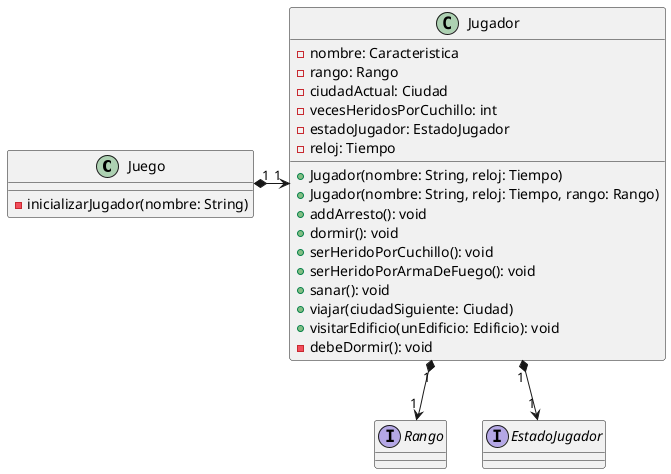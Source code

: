 @startuml

class Juego{
    - inicializarJugador(nombre: String)
}

class Jugador {
    -nombre: Caracteristica
    -rango: Rango
    -ciudadActual: Ciudad
    -vecesHeridosPorCuchillo: int
    -estadoJugador: EstadoJugador
    -reloj: Tiempo

    +Jugador(nombre: String, reloj: Tiempo)
    +Jugador(nombre: String, reloj: Tiempo, rango: Rango)
    +addArresto(): void
    +dormir(): void
    +serHeridoPorCuchillo(): void
    +serHeridoPorArmaDeFuego(): void
    +sanar(): void
    +viajar(ciudadSiguiente: Ciudad)
    +visitarEdificio(unEdificio: Edificio): void
    -debeDormir(): void
}

interface Rango{}

interface EstadoJugador{}

Juego "1"*-right->"1" Jugador
Jugador "1"*-down->"1" Rango
Jugador "1"*-down->"1" EstadoJugador
@enduml